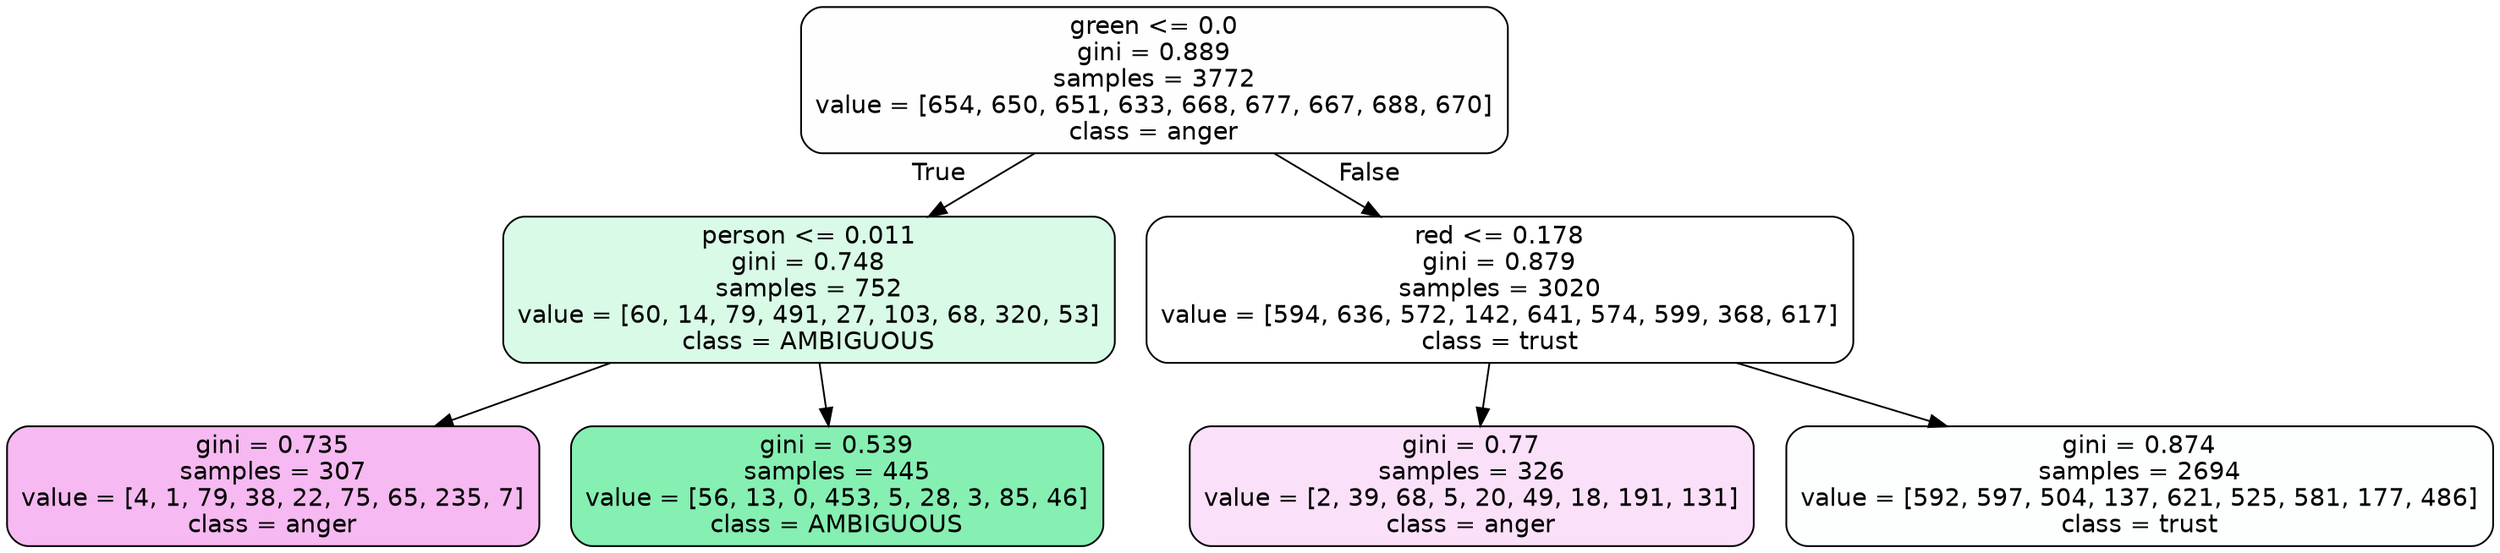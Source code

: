 digraph Tree {
node [shape=box, style="filled, rounded", color="black", fontname=helvetica] ;
edge [fontname=helvetica] ;
0 [label="green <= 0.0\ngini = 0.889\nsamples = 3772\nvalue = [654, 650, 651, 633, 668, 677, 667, 688, 670]\nclass = anger", fillcolor="#e539d701"] ;
1 [label="person <= 0.011\ngini = 0.748\nsamples = 752\nvalue = [60, 14, 79, 491, 27, 103, 68, 320, 53]\nclass = AMBIGUOUS", fillcolor="#39e58131"] ;
0 -> 1 [labeldistance=2.5, labelangle=45, headlabel="True"] ;
2 [label="gini = 0.735\nsamples = 307\nvalue = [4, 1, 79, 38, 22, 75, 65, 235, 7]\nclass = anger", fillcolor="#e539d759"] ;
1 -> 2 ;
3 [label="gini = 0.539\nsamples = 445\nvalue = [56, 13, 0, 453, 5, 28, 3, 85, 46]\nclass = AMBIGUOUS", fillcolor="#39e5819b"] ;
1 -> 3 ;
4 [label="red <= 0.178\ngini = 0.879\nsamples = 3020\nvalue = [594, 636, 572, 142, 641, 574, 599, 368, 617]\nclass = trust", fillcolor="#39d7e500"] ;
0 -> 4 [labeldistance=2.5, labelangle=-45, headlabel="False"] ;
5 [label="gini = 0.77\nsamples = 326\nvalue = [2, 39, 68, 5, 20, 49, 18, 191, 131]\nclass = anger", fillcolor="#e539d727"] ;
4 -> 5 ;
6 [label="gini = 0.874\nsamples = 2694\nvalue = [592, 597, 504, 137, 621, 525, 581, 177, 486]\nclass = trust", fillcolor="#39d7e502"] ;
4 -> 6 ;
}